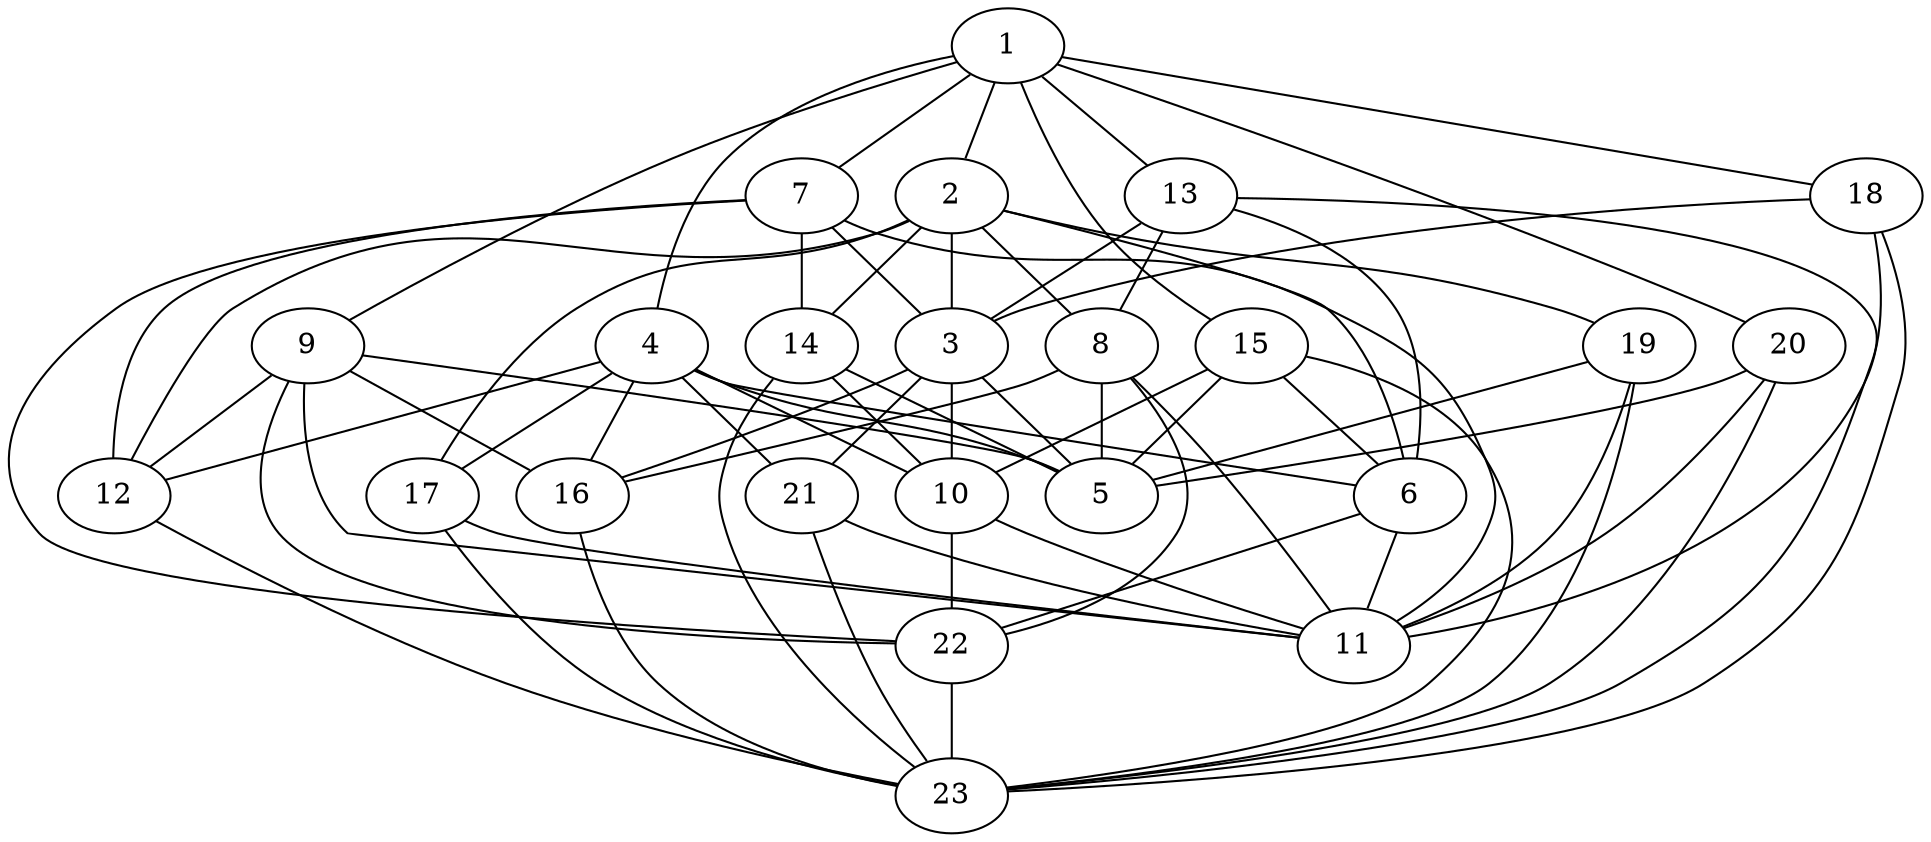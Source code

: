 graph {
  1 -- 2;
  1 -- 4;
  1 -- 7;
  1 -- 9;
  1 -- 13;
  1 -- 15;
  1 -- 18;
  1 -- 20;
  2 -- 3;
  2 -- 6;
  2 -- 8;
  2 -- 12;
  2 -- 14;
  2 -- 17;
  2 -- 19;
  4 -- 5;
  4 -- 6;
  4 -- 10;
  4 -- 12;
  4 -- 16;
  4 -- 17;
  4 -- 21;
  7 -- 3;
  7 -- 11;
  7 -- 12;
  7 -- 14;
  7 -- 22;
  9 -- 5;
  9 -- 11;
  9 -- 12;
  9 -- 16;
  9 -- 22;
  13 -- 3;
  13 -- 6;
  13 -- 8;
  13 -- 23;
  15 -- 5;
  15 -- 6;
  15 -- 10;
  15 -- 23;
  18 -- 3;
  18 -- 11;
  18 -- 23;
  20 -- 5;
  20 -- 11;
  20 -- 23;
  3 -- 5;
  3 -- 10;
  3 -- 16;
  3 -- 21;
  6 -- 11;
  6 -- 22;
  8 -- 5;
  8 -- 11;
  8 -- 16;
  8 -- 22;
  12 -- 23;
  14 -- 5;
  14 -- 10;
  14 -- 23;
  17 -- 11;
  17 -- 23;
  19 -- 5;
  19 -- 11;
  19 -- 23;
  10 -- 11;
  10 -- 22;
  16 -- 23;
  21 -- 11;
  21 -- 23;
  22 -- 23;
}

